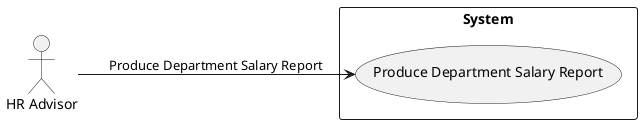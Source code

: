 @startuml
left to right direction

actor "HR Advisor" as HR
rectangle "System" {
  usecase "Produce Department Salary Report" as ProduceDeptReport
}

HR --> ProduceDeptReport: Produce Department Salary Report

@enduml